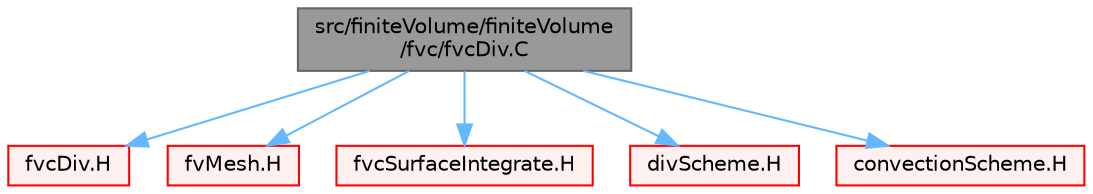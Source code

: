 digraph "src/finiteVolume/finiteVolume/fvc/fvcDiv.C"
{
 // LATEX_PDF_SIZE
  bgcolor="transparent";
  edge [fontname=Helvetica,fontsize=10,labelfontname=Helvetica,labelfontsize=10];
  node [fontname=Helvetica,fontsize=10,shape=box,height=0.2,width=0.4];
  Node1 [id="Node000001",label="src/finiteVolume/finiteVolume\l/fvc/fvcDiv.C",height=0.2,width=0.4,color="gray40", fillcolor="grey60", style="filled", fontcolor="black",tooltip=" "];
  Node1 -> Node2 [id="edge1_Node000001_Node000002",color="steelblue1",style="solid",tooltip=" "];
  Node2 [id="Node000002",label="fvcDiv.H",height=0.2,width=0.4,color="red", fillcolor="#FFF0F0", style="filled",URL="$fvcDiv_8H.html",tooltip="Calculate the divergence of the given field."];
  Node1 -> Node130 [id="edge2_Node000001_Node000130",color="steelblue1",style="solid",tooltip=" "];
  Node130 [id="Node000130",label="fvMesh.H",height=0.2,width=0.4,color="red", fillcolor="#FFF0F0", style="filled",URL="$fvMesh_8H.html",tooltip=" "];
  Node1 -> Node342 [id="edge3_Node000001_Node000342",color="steelblue1",style="solid",tooltip=" "];
  Node342 [id="Node000342",label="fvcSurfaceIntegrate.H",height=0.2,width=0.4,color="red", fillcolor="#FFF0F0", style="filled",URL="$fvcSurfaceIntegrate_8H.html",tooltip="Surface integrate surfaceField creating a volField. Surface sum a surfaceField creating a volField."];
  Node1 -> Node343 [id="edge4_Node000001_Node000343",color="steelblue1",style="solid",tooltip=" "];
  Node343 [id="Node000343",label="divScheme.H",height=0.2,width=0.4,color="red", fillcolor="#FFF0F0", style="filled",URL="$divScheme_8H.html",tooltip=" "];
  Node1 -> Node345 [id="edge5_Node000001_Node000345",color="steelblue1",style="solid",tooltip=" "];
  Node345 [id="Node000345",label="convectionScheme.H",height=0.2,width=0.4,color="red", fillcolor="#FFF0F0", style="filled",URL="$convectionScheme_8H.html",tooltip=" "];
}
